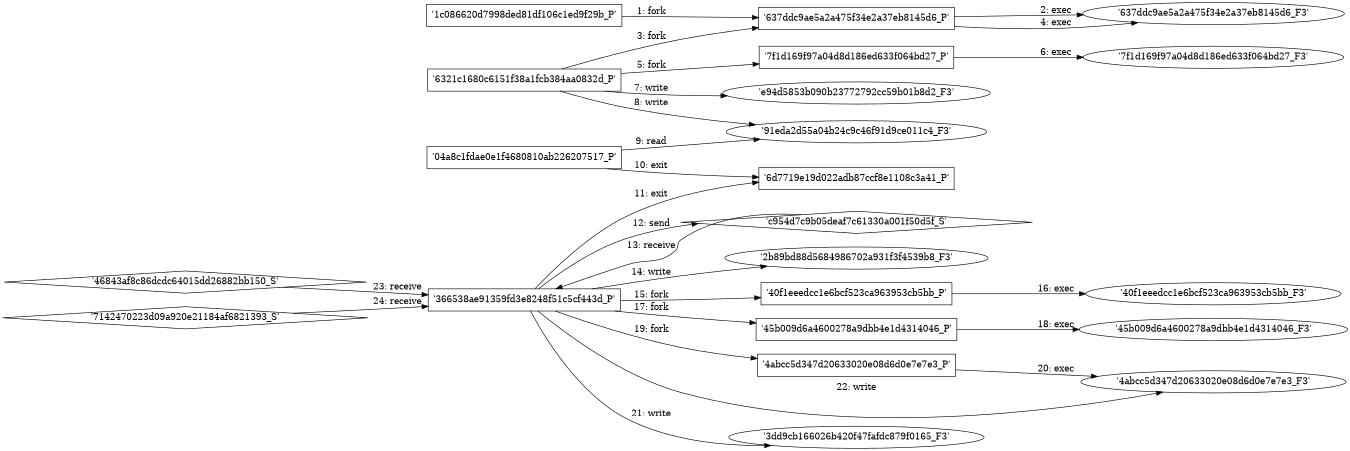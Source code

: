 digraph "D:\Learning\Paper\apt\基于CTI的攻击预警\Dataset\攻击图\ASGfromALLCTI\What’s with the shared VBA code between Transparent Tribe and other threat actors.dot" {
rankdir="LR"
size="9"
fixedsize="false"
splines="true"
nodesep=0.3
ranksep=0
fontsize=10
overlap="scalexy"
engine= "neato"
	"'1c086620d7998ded81df106c1ed9f29b_P'" [node_type=Process shape=box]
	"'637ddc9ae5a2a475f34e2a37eb8145d6_P'" [node_type=Process shape=box]
	"'1c086620d7998ded81df106c1ed9f29b_P'" -> "'637ddc9ae5a2a475f34e2a37eb8145d6_P'" [label="1: fork"]
	"'637ddc9ae5a2a475f34e2a37eb8145d6_P'" [node_type=Process shape=box]
	"'637ddc9ae5a2a475f34e2a37eb8145d6_F3'" [node_type=File shape=ellipse]
	"'637ddc9ae5a2a475f34e2a37eb8145d6_P'" -> "'637ddc9ae5a2a475f34e2a37eb8145d6_F3'" [label="2: exec"]
	"'6321c1680c6151f38a1fcb384aa0832d_P'" [node_type=Process shape=box]
	"'637ddc9ae5a2a475f34e2a37eb8145d6_P'" [node_type=Process shape=box]
	"'6321c1680c6151f38a1fcb384aa0832d_P'" -> "'637ddc9ae5a2a475f34e2a37eb8145d6_P'" [label="3: fork"]
	"'637ddc9ae5a2a475f34e2a37eb8145d6_P'" [node_type=Process shape=box]
	"'637ddc9ae5a2a475f34e2a37eb8145d6_F3'" [node_type=File shape=ellipse]
	"'637ddc9ae5a2a475f34e2a37eb8145d6_P'" -> "'637ddc9ae5a2a475f34e2a37eb8145d6_F3'" [label="4: exec"]
	"'6321c1680c6151f38a1fcb384aa0832d_P'" [node_type=Process shape=box]
	"'7f1d169f97a04d8d186ed633f064bd27_P'" [node_type=Process shape=box]
	"'6321c1680c6151f38a1fcb384aa0832d_P'" -> "'7f1d169f97a04d8d186ed633f064bd27_P'" [label="5: fork"]
	"'7f1d169f97a04d8d186ed633f064bd27_P'" [node_type=Process shape=box]
	"'7f1d169f97a04d8d186ed633f064bd27_F3'" [node_type=File shape=ellipse]
	"'7f1d169f97a04d8d186ed633f064bd27_P'" -> "'7f1d169f97a04d8d186ed633f064bd27_F3'" [label="6: exec"]
	"'e94d5853b090b23772792cc59b01b8d2_F3'" [node_type=file shape=ellipse]
	"'6321c1680c6151f38a1fcb384aa0832d_P'" [node_type=Process shape=box]
	"'6321c1680c6151f38a1fcb384aa0832d_P'" -> "'e94d5853b090b23772792cc59b01b8d2_F3'" [label="7: write"]
	"'91eda2d55a04b24c9c46f91d9ce011c4_F3'" [node_type=file shape=ellipse]
	"'6321c1680c6151f38a1fcb384aa0832d_P'" [node_type=Process shape=box]
	"'6321c1680c6151f38a1fcb384aa0832d_P'" -> "'91eda2d55a04b24c9c46f91d9ce011c4_F3'" [label="8: write"]
	"'91eda2d55a04b24c9c46f91d9ce011c4_F3'" [node_type=file shape=ellipse]
	"'04a8c1fdae0e1f4680810ab226207517_P'" [node_type=Process shape=box]
	"'04a8c1fdae0e1f4680810ab226207517_P'" -> "'91eda2d55a04b24c9c46f91d9ce011c4_F3'" [label="9: read"]
	"'04a8c1fdae0e1f4680810ab226207517_P'" [node_type=Process shape=box]
	"'6d7719e19d022adb87ccf8e1108c3a41_P'" [node_type=Process shape=box]
	"'04a8c1fdae0e1f4680810ab226207517_P'" -> "'6d7719e19d022adb87ccf8e1108c3a41_P'" [label="10: exit"]
	"'366538ae91359fd3e8248f51c5cf443d_P'" [node_type=Process shape=box]
	"'6d7719e19d022adb87ccf8e1108c3a41_P'" [node_type=Process shape=box]
	"'366538ae91359fd3e8248f51c5cf443d_P'" -> "'6d7719e19d022adb87ccf8e1108c3a41_P'" [label="11: exit"]
	"'c954d7c9b05deaf7c61330a001f50d5f_S'" [node_type=Socket shape=diamond]
	"'366538ae91359fd3e8248f51c5cf443d_P'" [node_type=Process shape=box]
	"'366538ae91359fd3e8248f51c5cf443d_P'" -> "'c954d7c9b05deaf7c61330a001f50d5f_S'" [label="12: send"]
	"'c954d7c9b05deaf7c61330a001f50d5f_S'" -> "'366538ae91359fd3e8248f51c5cf443d_P'" [label="13: receive"]
	"'2b89bd88d5684986702a931f3f4539b8_F3'" [node_type=file shape=ellipse]
	"'366538ae91359fd3e8248f51c5cf443d_P'" [node_type=Process shape=box]
	"'366538ae91359fd3e8248f51c5cf443d_P'" -> "'2b89bd88d5684986702a931f3f4539b8_F3'" [label="14: write"]
	"'366538ae91359fd3e8248f51c5cf443d_P'" [node_type=Process shape=box]
	"'40f1eeedcc1e6bcf523ca963953cb5bb_P'" [node_type=Process shape=box]
	"'366538ae91359fd3e8248f51c5cf443d_P'" -> "'40f1eeedcc1e6bcf523ca963953cb5bb_P'" [label="15: fork"]
	"'40f1eeedcc1e6bcf523ca963953cb5bb_P'" [node_type=Process shape=box]
	"'40f1eeedcc1e6bcf523ca963953cb5bb_F3'" [node_type=File shape=ellipse]
	"'40f1eeedcc1e6bcf523ca963953cb5bb_P'" -> "'40f1eeedcc1e6bcf523ca963953cb5bb_F3'" [label="16: exec"]
	"'366538ae91359fd3e8248f51c5cf443d_P'" [node_type=Process shape=box]
	"'45b009d6a4600278a9dbb4e1d4314046_P'" [node_type=Process shape=box]
	"'366538ae91359fd3e8248f51c5cf443d_P'" -> "'45b009d6a4600278a9dbb4e1d4314046_P'" [label="17: fork"]
	"'45b009d6a4600278a9dbb4e1d4314046_P'" [node_type=Process shape=box]
	"'45b009d6a4600278a9dbb4e1d4314046_F3'" [node_type=File shape=ellipse]
	"'45b009d6a4600278a9dbb4e1d4314046_P'" -> "'45b009d6a4600278a9dbb4e1d4314046_F3'" [label="18: exec"]
	"'366538ae91359fd3e8248f51c5cf443d_P'" [node_type=Process shape=box]
	"'4abcc5d347d20633020e08d6d0e7e7e3_P'" [node_type=Process shape=box]
	"'366538ae91359fd3e8248f51c5cf443d_P'" -> "'4abcc5d347d20633020e08d6d0e7e7e3_P'" [label="19: fork"]
	"'4abcc5d347d20633020e08d6d0e7e7e3_P'" [node_type=Process shape=box]
	"'4abcc5d347d20633020e08d6d0e7e7e3_F3'" [node_type=File shape=ellipse]
	"'4abcc5d347d20633020e08d6d0e7e7e3_P'" -> "'4abcc5d347d20633020e08d6d0e7e7e3_F3'" [label="20: exec"]
	"'3dd9cb166026b420f47fafdc879f0165_F3'" [node_type=file shape=ellipse]
	"'366538ae91359fd3e8248f51c5cf443d_P'" [node_type=Process shape=box]
	"'366538ae91359fd3e8248f51c5cf443d_P'" -> "'3dd9cb166026b420f47fafdc879f0165_F3'" [label="21: write"]
	"'4abcc5d347d20633020e08d6d0e7e7e3_F3'" [node_type=file shape=ellipse]
	"'366538ae91359fd3e8248f51c5cf443d_P'" [node_type=Process shape=box]
	"'366538ae91359fd3e8248f51c5cf443d_P'" -> "'4abcc5d347d20633020e08d6d0e7e7e3_F3'" [label="22: write"]
	"'366538ae91359fd3e8248f51c5cf443d_P'" [node_type=Process shape=box]
	"'46843af8c86dcdc64015dd26882bb150_S'" [node_type=Socket shape=diamond]
	"'46843af8c86dcdc64015dd26882bb150_S'" -> "'366538ae91359fd3e8248f51c5cf443d_P'" [label="23: receive"]
	"'366538ae91359fd3e8248f51c5cf443d_P'" [node_type=Process shape=box]
	"'7142470223d09a920e21184af6821393_S'" [node_type=Socket shape=diamond]
	"'7142470223d09a920e21184af6821393_S'" -> "'366538ae91359fd3e8248f51c5cf443d_P'" [label="24: receive"]
}
